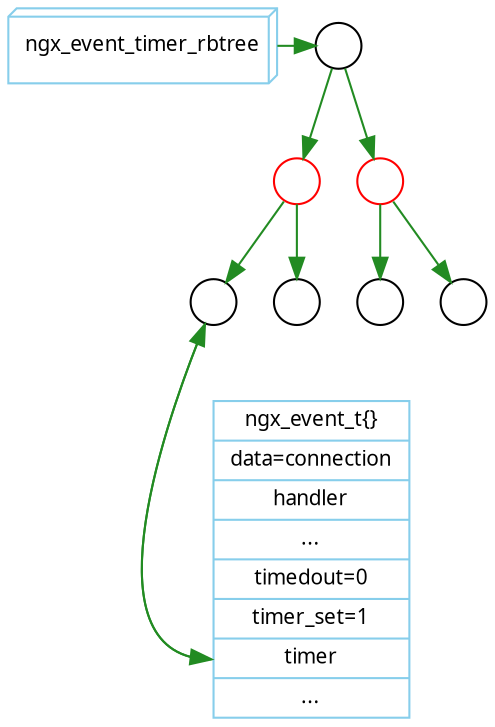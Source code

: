 digraph g {
   rankdir = TB;

   node [shape=record, color=skyblue, fontname="Verdana", fontsize=10];
   edge [color=forestgreen, fontname="Verdana", fontsize=10];

   ngx_event_timer_rbtree [shape=box3d];
   node [shape=circle, color=skyblue, fontname="Verdana", fontsize=10, width=0.3];
   node[group=a];
   r0 [label="", color=black];
   r01 [label = "", color=red]; r02 [label="",color=red];
   r011 [label = "", color=black]; r012 [label="", color=black];  r021 [label = "", color=black]; r022 [label="", color=black];

   r0 -> r01;
   r0 -> r02;
   r01 -> r011;
   r01 -> r012;
   r02 -> r021;
   r02 -> r022;


   ngx_event_timer_rbtree -> r0;
  {rank=same; ngx_event_timer_rbtree; r0};

   node [shape=record, color=skyblue, fontname="Verdana", fontsize=10];
   ngx_event_t [ label="{<h>ngx_event_t\{\}|<d>data=connection|handler|...|timedout=0|timer_set=1|<timer>timer|...}"];
   r011 -> ngx_event_t:timer:w -> r011;   
   
}